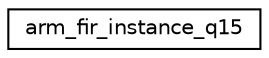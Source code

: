 digraph "Graphical Class Hierarchy"
{
 // LATEX_PDF_SIZE
  edge [fontname="Helvetica",fontsize="10",labelfontname="Helvetica",labelfontsize="10"];
  node [fontname="Helvetica",fontsize="10",shape=record];
  rankdir="LR";
  Node0 [label="arm_fir_instance_q15",height=0.2,width=0.4,color="black", fillcolor="white", style="filled",URL="$structarm__fir__instance__q15.html",tooltip="Instance structure for the Q15 FIR filter."];
}
